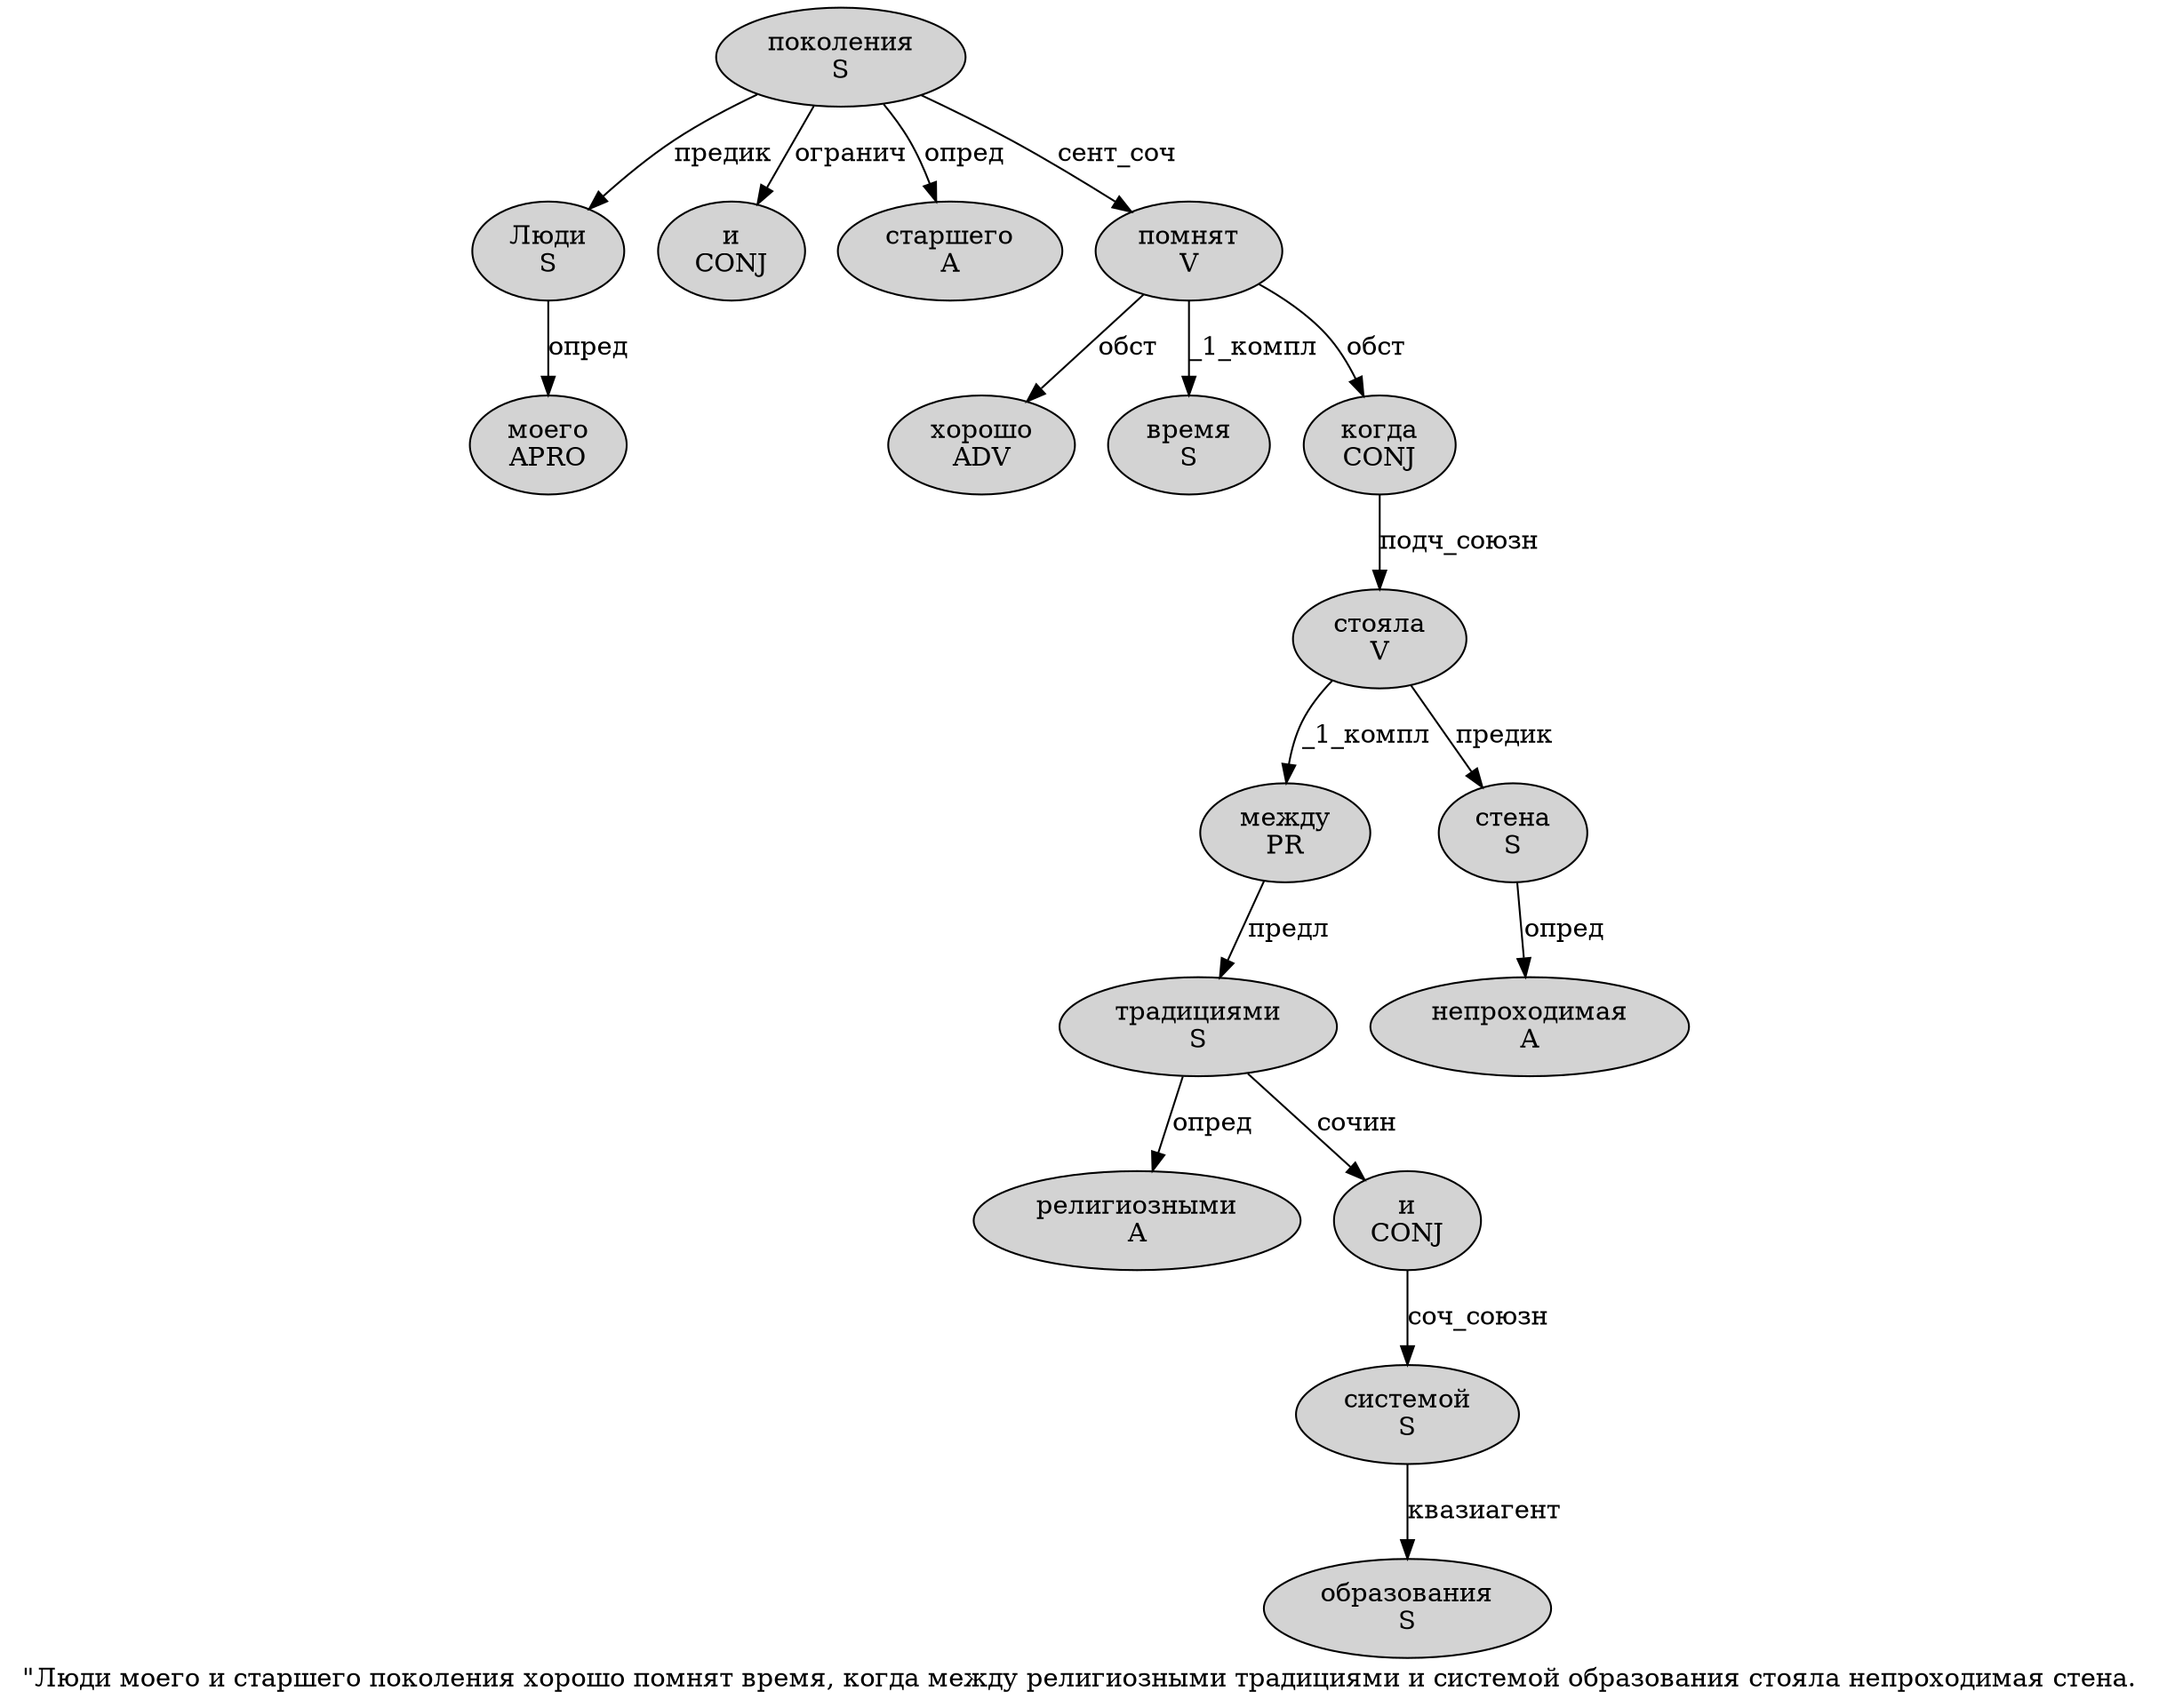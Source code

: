 digraph SENTENCE_865 {
	graph [label="\"Люди моего и старшего поколения хорошо помнят время, когда между религиозными традициями и системой образования стояла непроходимая стена."]
	node [style=filled]
		1 [label="Люди
S" color="" fillcolor=lightgray penwidth=1 shape=ellipse]
		2 [label="моего
APRO" color="" fillcolor=lightgray penwidth=1 shape=ellipse]
		3 [label="и
CONJ" color="" fillcolor=lightgray penwidth=1 shape=ellipse]
		4 [label="старшего
A" color="" fillcolor=lightgray penwidth=1 shape=ellipse]
		5 [label="поколения
S" color="" fillcolor=lightgray penwidth=1 shape=ellipse]
		6 [label="хорошо
ADV" color="" fillcolor=lightgray penwidth=1 shape=ellipse]
		7 [label="помнят
V" color="" fillcolor=lightgray penwidth=1 shape=ellipse]
		8 [label="время
S" color="" fillcolor=lightgray penwidth=1 shape=ellipse]
		10 [label="когда
CONJ" color="" fillcolor=lightgray penwidth=1 shape=ellipse]
		11 [label="между
PR" color="" fillcolor=lightgray penwidth=1 shape=ellipse]
		12 [label="религиозными
A" color="" fillcolor=lightgray penwidth=1 shape=ellipse]
		13 [label="традициями
S" color="" fillcolor=lightgray penwidth=1 shape=ellipse]
		14 [label="и
CONJ" color="" fillcolor=lightgray penwidth=1 shape=ellipse]
		15 [label="системой
S" color="" fillcolor=lightgray penwidth=1 shape=ellipse]
		16 [label="образования
S" color="" fillcolor=lightgray penwidth=1 shape=ellipse]
		17 [label="стояла
V" color="" fillcolor=lightgray penwidth=1 shape=ellipse]
		18 [label="непроходимая
A" color="" fillcolor=lightgray penwidth=1 shape=ellipse]
		19 [label="стена
S" color="" fillcolor=lightgray penwidth=1 shape=ellipse]
			7 -> 6 [label="обст"]
			7 -> 8 [label="_1_компл"]
			7 -> 10 [label="обст"]
			10 -> 17 [label="подч_союзн"]
			17 -> 11 [label="_1_компл"]
			17 -> 19 [label="предик"]
			19 -> 18 [label="опред"]
			14 -> 15 [label="соч_союзн"]
			15 -> 16 [label="квазиагент"]
			11 -> 13 [label="предл"]
			13 -> 12 [label="опред"]
			13 -> 14 [label="сочин"]
			5 -> 1 [label="предик"]
			5 -> 3 [label="огранич"]
			5 -> 4 [label="опред"]
			5 -> 7 [label="сент_соч"]
			1 -> 2 [label="опред"]
}